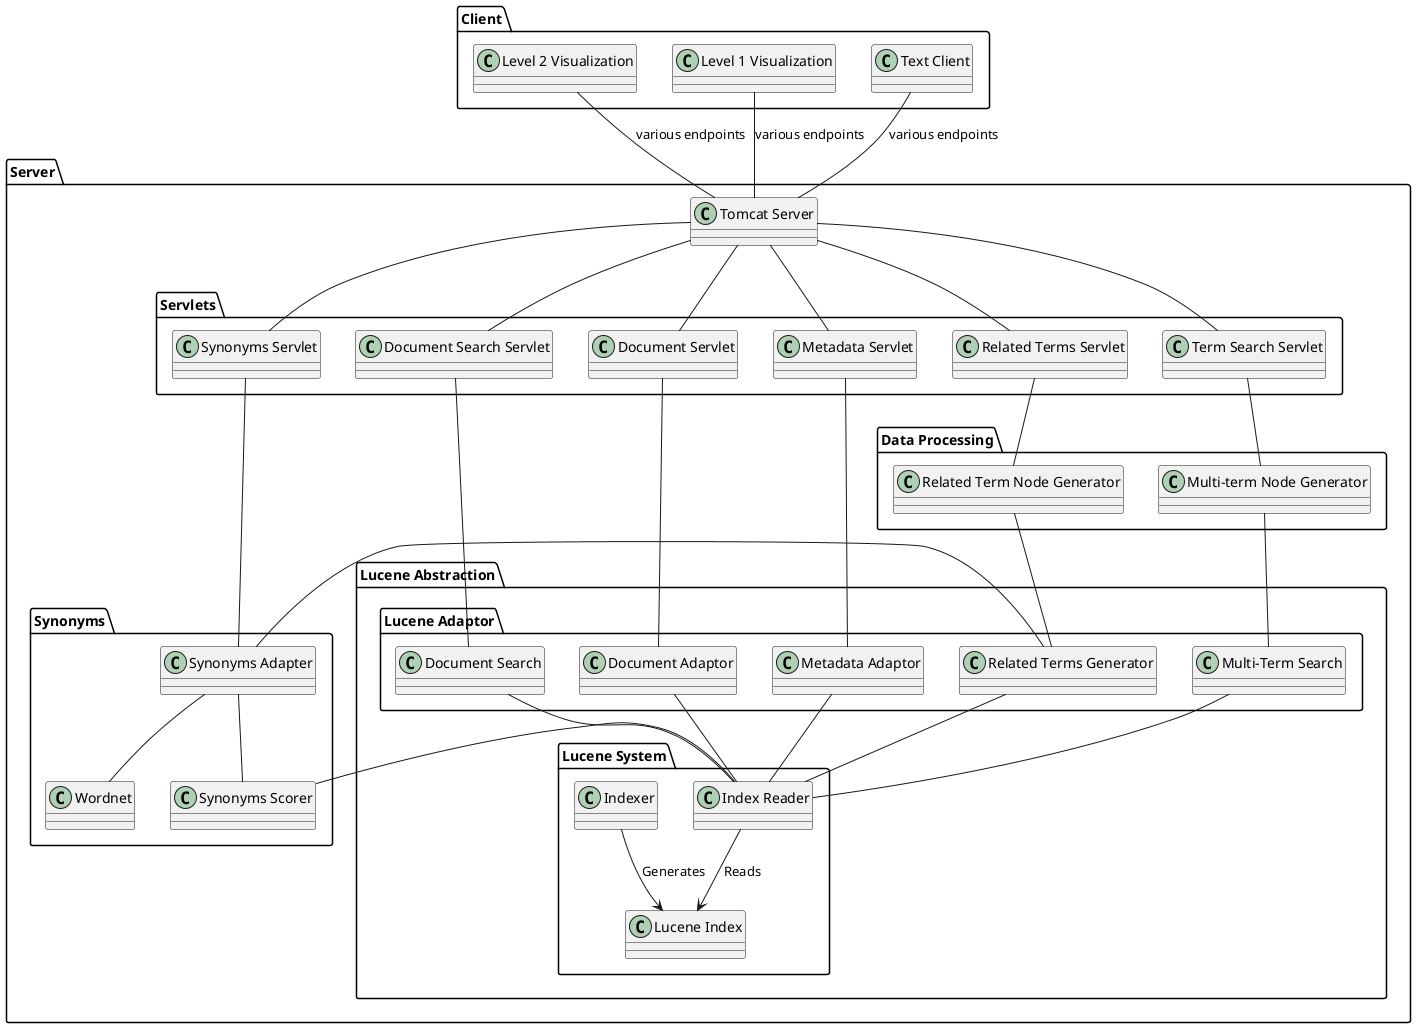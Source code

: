 @startuml

package Client {
    class "Text Client" as tclient
    class "Level 1 Visualization" as l1vis
    class "Level 2 Visualization" as l2vis
}

package Server {

    class "Tomcat Server" as tserver

    package Servlets {
        class "Term Search Servlet" as l1server
        class "Related Terms Servlet" as l2server
        class "Metadata Servlet" as mdserver
        class "Synonyms Servlet" as synserver
        class "Document Servlet" as docserver
        class "Document Search Servlet" as docsearchserver
    }

    tserver -down- l1server
    tserver -down- l2server
    tserver -down- mdserver
    tserver -down- synserver
    tserver -down- docserver
    tserver -down- docsearchserver

    tserver -up- tclient : various endpoints
    tserver -up- l1vis : various endpoints
    tserver -up- l2vis : various endpoints

    package "Data Processing" {
        class "Multi-term Node Generator" as mtnodegen
        class "Related Term Node Generator" as rtnodegen
    }

    mtnodegen -up- l1server
    rtnodegen -up- l2server

    package "Lucene Abstraction" {
        package "Lucene System" {
            class "Index Reader" as ireader
            class "Lucene Index" as index
            class "Indexer" as indexer

            ireader -down-> index : Reads
            index <-up- indexer : Generates
        }

        package "Lucene Adaptor" {
            class "Metadata Adaptor" as metasearch
            class "Document Adaptor" as docadapt
            class "Document Search" as dsearch
            class "Multi-Term Search" as mtsearch
            class "Related Terms Generator" as rtgen
        }

        metasearch -down- ireader
        docadapt -down- ireader
        dsearch -down- ireader
        mtsearch -down- ireader
        rtgen -down- ireader

    }

    metasearch -up- mdserver
    docadapt -up- docserver
    dsearch -up- docsearchserver


    package "Synonyms" {
        class "Synonyms Adapter" as synadapt
        class "Synonyms Scorer" as synscore
        class Wordnet

        synadapt -down- Wordnet
        synadapt -- synscore

        synscore - ireader
    }

    synadapt -up- synserver
    mtsearch -up- mtnodegen
    rtgen -up- rtnodegen

    rtgen -down- synadapt

}

@enduml